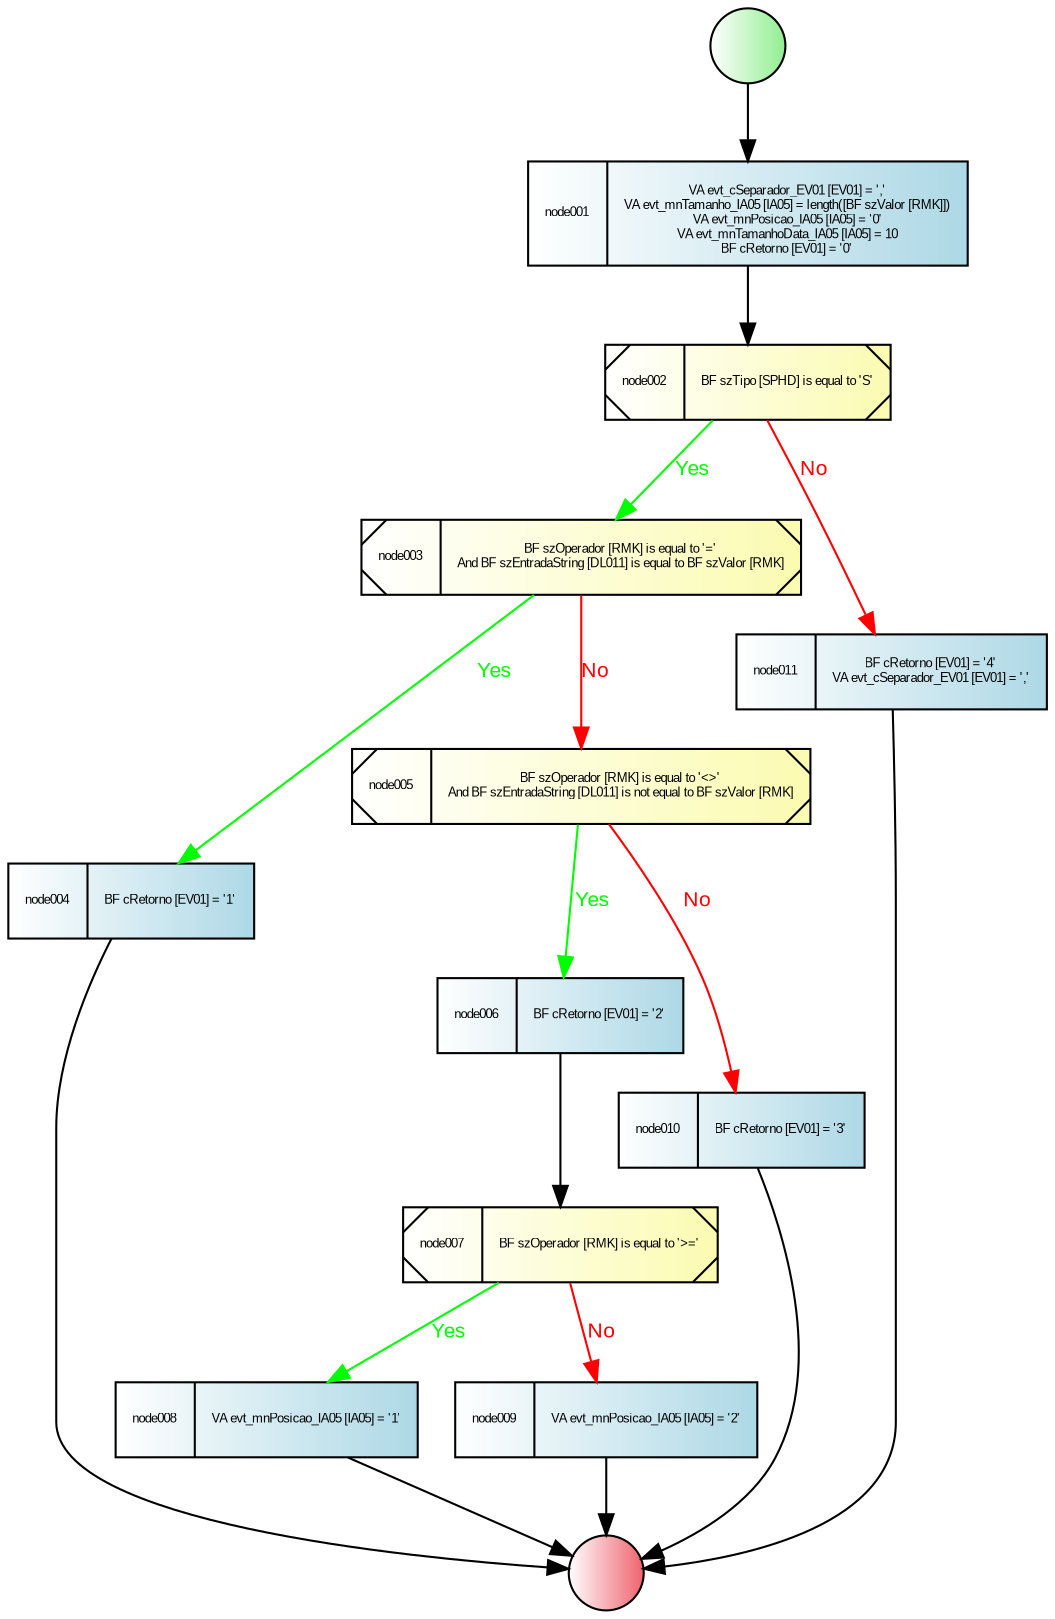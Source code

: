 digraph R {
    node000 [
            shape=circle,
            style="filled",
            fillcolor="white:lightgreen",
            label=""
            ]
    node001 [
            fontname="Arial",
            fontsize=6,
            shape=record,
            style="filled",
            fillcolor="white:lightblue"
            label="node001|{\nVA evt_cSeparador_EV01 [EV01] = ','\nVA evt_mnTamanho_IA05 [IA05] = length([BF szValor [RMK]])\nVA evt_mnPosicao_IA05 [IA05] = '0'\nVA evt_mnTamanhoData_IA05 [IA05] = 10\nBF cRetorno [EV01] = '0'}"
            ]
    node002 [
            fontname="Arial",
            fontsize=6,
            shape=record,
            style="diagonals,filled",
            fillcolor="white:#fbfbb1"
            label="node002|{BF szTipo [SPHD] is equal to 'S'}"
            ]
    node003 [
            fontname="Arial",
            fontsize=6,
            shape=record,
            style="diagonals,filled",
            fillcolor="white:#fbfbb1"
            label="node003|{BF szOperador [RMK] is equal to '='\nAnd BF szEntradaString [DL011] is equal to BF szValor [RMK]}"
            ]
    node004 [
            fontname="Arial",
            fontsize=6,
            shape=record,
            style="filled",
            fillcolor="white:lightblue"
            label="node004|{BF cRetorno [EV01] = '1'}"
            ]
    node005 [
            fontname="Arial",
            fontsize=6,
            shape=record,
            style="diagonals,filled",
            fillcolor="white:#fbfbb1"
            label="node005|{BF szOperador [RMK] is equal to '\<\>'\nAnd BF szEntradaString [DL011] is not equal to BF szValor [RMK]}"
            ]
    node006 [
            fontname="Arial",
            fontsize=6,
            shape=record,
            style="filled",
            fillcolor="white:lightblue"
            label="node006|{BF cRetorno [EV01] = '2'}"
            ]
    node007 [
            fontname="Arial",
            fontsize=6,
            shape=record,
            style="diagonals,filled",
            fillcolor="white:#fbfbb1"
            label="node007|{BF szOperador [RMK] is equal to '\>='}"
            ]
    node008 [
            fontname="Arial",
            fontsize=6,
            shape=record,
            style="filled",
            fillcolor="white:lightblue"
            label="node008|{VA evt_mnPosicao_IA05 [IA05] = '1'}"
            ]
    node009 [
            fontname="Arial",
            fontsize=6,
            shape=record,
            style="filled",
            fillcolor="white:lightblue"
            label="node009|{VA evt_mnPosicao_IA05 [IA05] = '2'}"
            ]
    node010 [
            fontname="Arial",
            fontsize=6,
            shape=record,
            style="filled",
            fillcolor="white:lightblue"
            label="node010|{BF cRetorno [EV01] = '3'}"
            ]
    node011 [
            fontname="Arial",
            fontsize=6,
            shape=record,
            style="filled",
            fillcolor="white:lightblue"
            label="node011|{BF cRetorno [EV01] = '4'\nVA evt_cSeparador_EV01 [EV01] = ','}"
            ]
    node999 [
            shape=circle,
            style="filled",
            fillcolor="white:#ee636e",
            label=""
            ]

    node010 -> node999
    node009 -> node999
    node008 -> node999
    node007 -> node009 [fontname = "Arial", fontsize = 10, fontcolor="red", color="red", label="No"]
    node007 -> node008 [fontname = "Arial", fontsize = 10, fontcolor="green", color="green", label="Yes"]
    node006 -> node007
    node005 -> node010 [fontname = "Arial", fontsize = 10, fontcolor="red", color="red", label="No"]
    node005 -> node006 [fontname = "Arial", fontsize = 10, fontcolor="green", color="green", label="Yes"]
    node004 -> node999
    node003 -> node005 [fontname = "Arial", fontsize = 10, fontcolor="red", color="red", label="No"]
    node003 -> node004 [fontname = "Arial", fontsize = 10, fontcolor="green", color="green", label="Yes"]
    node002 -> node011 [fontname = "Arial", fontsize = 10, fontcolor="red", color="red", label="No"]
    node002 -> node003 [fontname = "Arial", fontsize = 10, fontcolor="green", color="green", label="Yes"]
    node001 -> node002
    node011 -> node999
    node000 -> node001
}